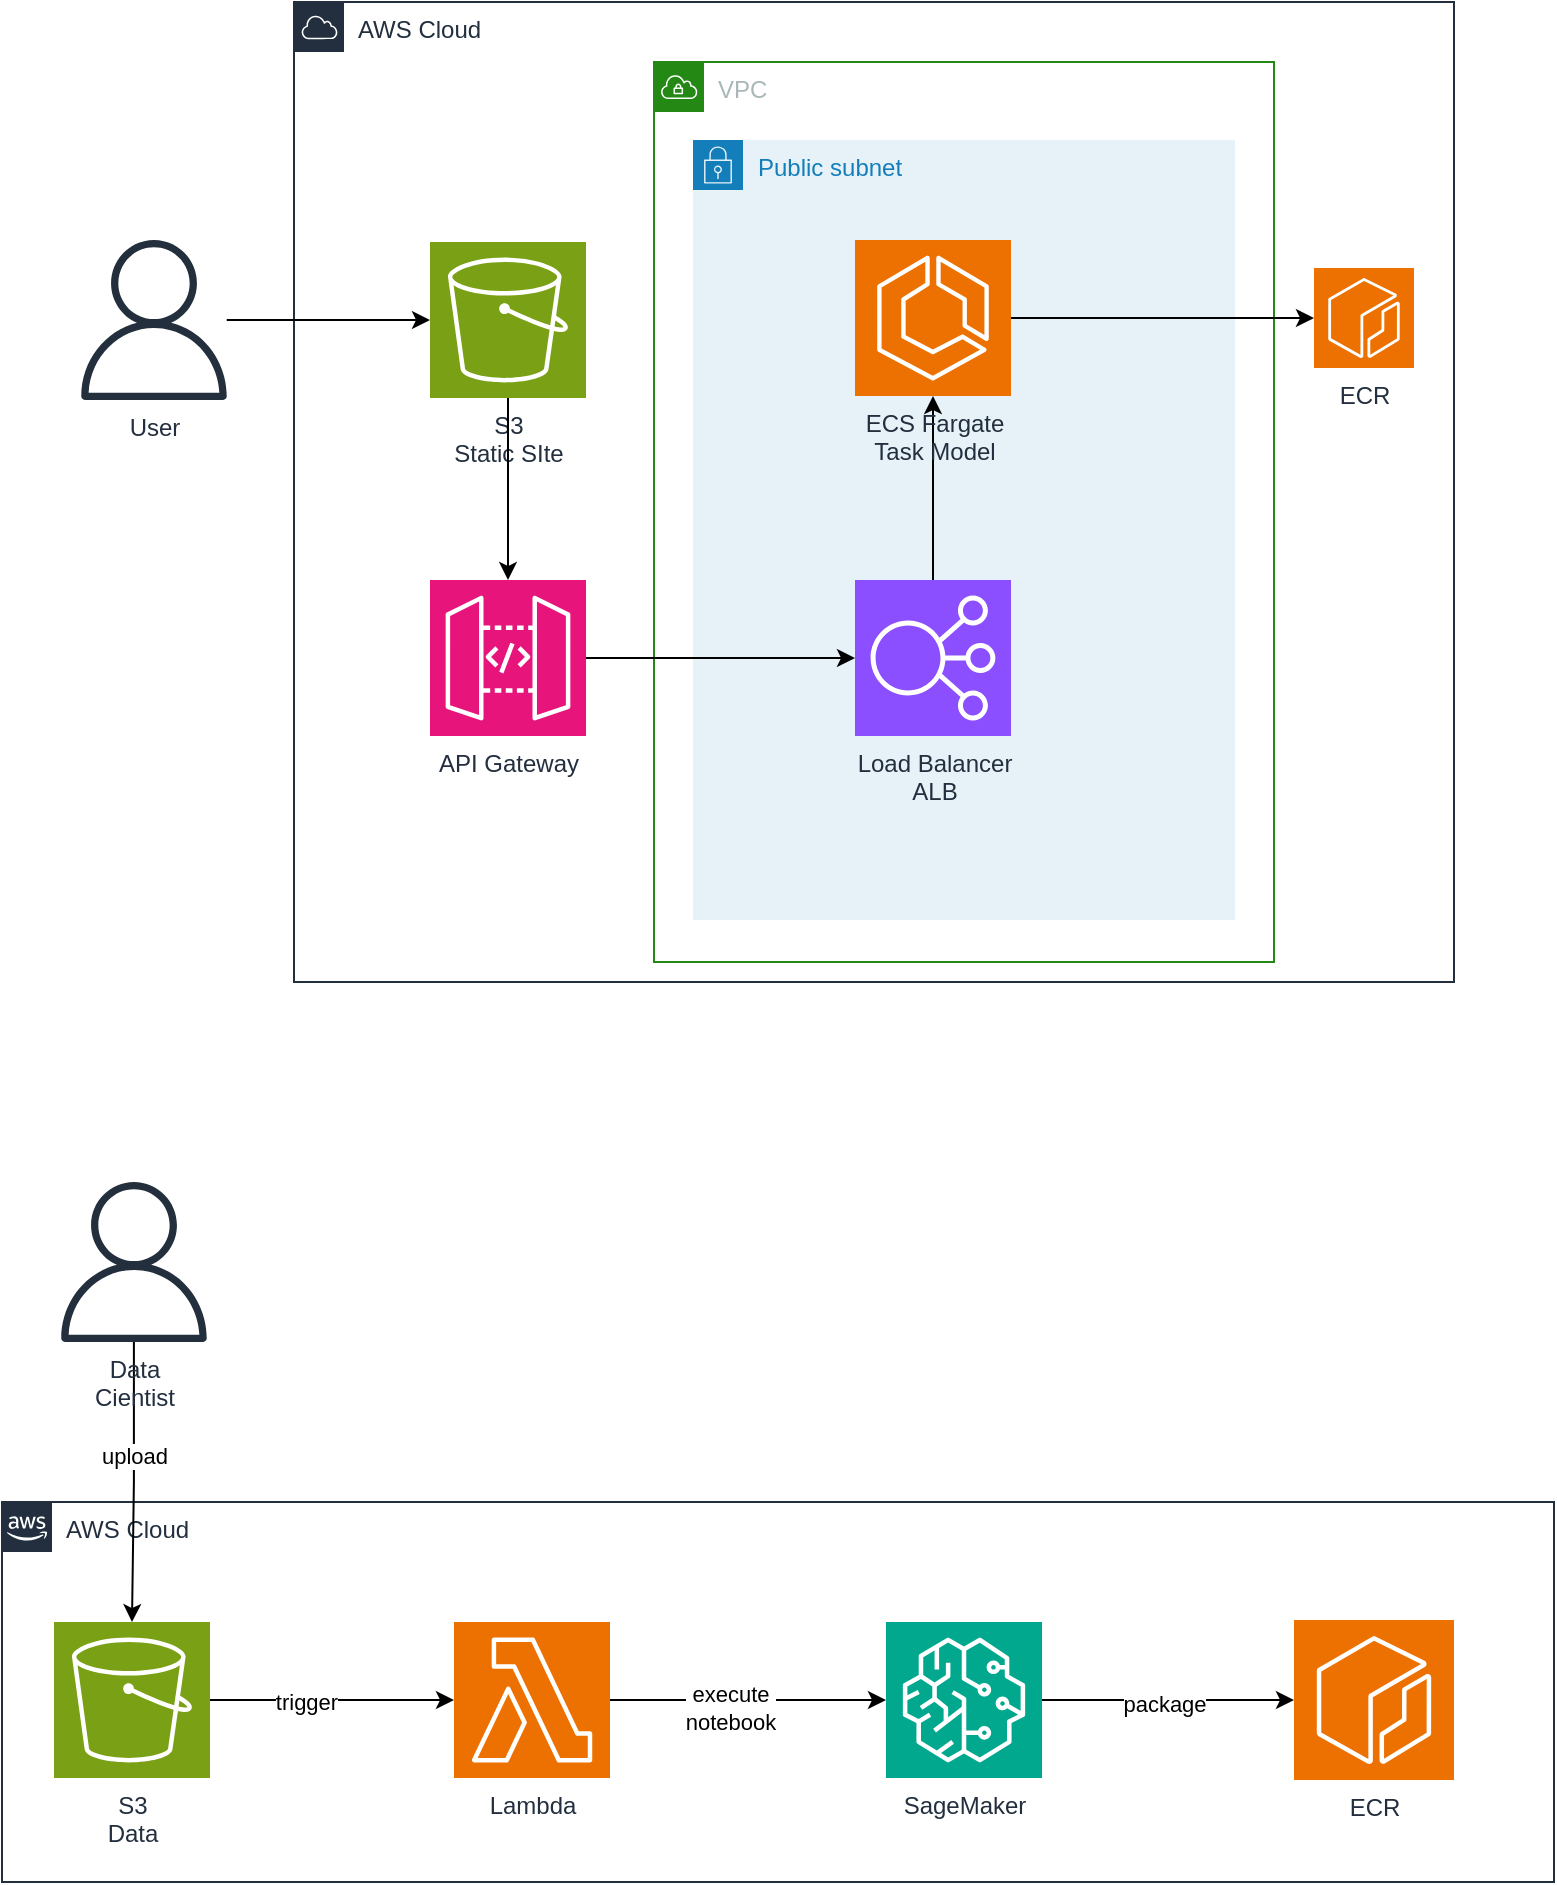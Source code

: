<mxfile version="21.8.0" type="device">
  <diagram name="Página-1" id="wbQcOPw41KErbVmFeMZ-">
    <mxGraphModel dx="1434" dy="803" grid="1" gridSize="10" guides="1" tooltips="1" connect="1" arrows="1" fold="1" page="1" pageScale="1" pageWidth="827" pageHeight="1169" math="0" shadow="0">
      <root>
        <mxCell id="0" />
        <mxCell id="1" parent="0" />
        <mxCell id="VR5Q_aH6WxJPKo7_ZTVi-6" value="AWS Cloud" style="points=[[0,0],[0.25,0],[0.5,0],[0.75,0],[1,0],[1,0.25],[1,0.5],[1,0.75],[1,1],[0.75,1],[0.5,1],[0.25,1],[0,1],[0,0.75],[0,0.5],[0,0.25]];outlineConnect=0;gradientColor=none;html=1;whiteSpace=wrap;fontSize=12;fontStyle=0;container=1;pointerEvents=0;collapsible=0;recursiveResize=0;shape=mxgraph.aws4.group;grIcon=mxgraph.aws4.group_aws_cloud;strokeColor=#232F3E;fillColor=none;verticalAlign=top;align=left;spacingLeft=30;fontColor=#232F3E;dashed=0;" vertex="1" parent="1">
          <mxGeometry x="150" y="160" width="580" height="490" as="geometry" />
        </mxCell>
        <mxCell id="VR5Q_aH6WxJPKo7_ZTVi-3" value="API Gateway" style="sketch=0;points=[[0,0,0],[0.25,0,0],[0.5,0,0],[0.75,0,0],[1,0,0],[0,1,0],[0.25,1,0],[0.5,1,0],[0.75,1,0],[1,1,0],[0,0.25,0],[0,0.5,0],[0,0.75,0],[1,0.25,0],[1,0.5,0],[1,0.75,0]];outlineConnect=0;fontColor=#232F3E;fillColor=#E7157B;strokeColor=#ffffff;dashed=0;verticalLabelPosition=bottom;verticalAlign=top;align=center;html=1;fontSize=12;fontStyle=0;aspect=fixed;shape=mxgraph.aws4.resourceIcon;resIcon=mxgraph.aws4.api_gateway;" vertex="1" parent="VR5Q_aH6WxJPKo7_ZTVi-6">
          <mxGeometry x="68" y="289" width="78" height="78" as="geometry" />
        </mxCell>
        <mxCell id="VR5Q_aH6WxJPKo7_ZTVi-2" value="S3&lt;br&gt;Static SIte" style="sketch=0;points=[[0,0,0],[0.25,0,0],[0.5,0,0],[0.75,0,0],[1,0,0],[0,1,0],[0.25,1,0],[0.5,1,0],[0.75,1,0],[1,1,0],[0,0.25,0],[0,0.5,0],[0,0.75,0],[1,0.25,0],[1,0.5,0],[1,0.75,0]];outlineConnect=0;fontColor=#232F3E;fillColor=#7AA116;strokeColor=#ffffff;dashed=0;verticalLabelPosition=bottom;verticalAlign=top;align=center;html=1;fontSize=12;fontStyle=0;aspect=fixed;shape=mxgraph.aws4.resourceIcon;resIcon=mxgraph.aws4.s3;" vertex="1" parent="VR5Q_aH6WxJPKo7_ZTVi-6">
          <mxGeometry x="68" y="120" width="78" height="78" as="geometry" />
        </mxCell>
        <mxCell id="VR5Q_aH6WxJPKo7_ZTVi-9" style="edgeStyle=orthogonalEdgeStyle;rounded=0;orthogonalLoop=1;jettySize=auto;html=1;entryX=0.5;entryY=0;entryDx=0;entryDy=0;entryPerimeter=0;" edge="1" parent="VR5Q_aH6WxJPKo7_ZTVi-6" source="VR5Q_aH6WxJPKo7_ZTVi-2" target="VR5Q_aH6WxJPKo7_ZTVi-3">
          <mxGeometry relative="1" as="geometry" />
        </mxCell>
        <mxCell id="VR5Q_aH6WxJPKo7_ZTVi-14" value="ECR" style="sketch=0;points=[[0,0,0],[0.25,0,0],[0.5,0,0],[0.75,0,0],[1,0,0],[0,1,0],[0.25,1,0],[0.5,1,0],[0.75,1,0],[1,1,0],[0,0.25,0],[0,0.5,0],[0,0.75,0],[1,0.25,0],[1,0.5,0],[1,0.75,0]];outlineConnect=0;fontColor=#232F3E;fillColor=#ED7100;strokeColor=#ffffff;dashed=0;verticalLabelPosition=bottom;verticalAlign=top;align=center;html=1;fontSize=12;fontStyle=0;aspect=fixed;shape=mxgraph.aws4.resourceIcon;resIcon=mxgraph.aws4.ecr;" vertex="1" parent="VR5Q_aH6WxJPKo7_ZTVi-6">
          <mxGeometry x="510" y="133" width="50" height="50" as="geometry" />
        </mxCell>
        <mxCell id="VR5Q_aH6WxJPKo7_ZTVi-13" value="VPC" style="points=[[0,0],[0.25,0],[0.5,0],[0.75,0],[1,0],[1,0.25],[1,0.5],[1,0.75],[1,1],[0.75,1],[0.5,1],[0.25,1],[0,1],[0,0.75],[0,0.5],[0,0.25]];outlineConnect=0;gradientColor=none;html=1;whiteSpace=wrap;fontSize=12;fontStyle=0;container=1;pointerEvents=0;collapsible=0;recursiveResize=0;shape=mxgraph.aws4.group;grIcon=mxgraph.aws4.group_vpc;strokeColor=#248814;fillColor=none;verticalAlign=top;align=left;spacingLeft=30;fontColor=#AAB7B8;dashed=0;" vertex="1" parent="1">
          <mxGeometry x="330" y="190" width="310" height="450" as="geometry" />
        </mxCell>
        <mxCell id="VR5Q_aH6WxJPKo7_ZTVi-10" value="Public subnet" style="points=[[0,0],[0.25,0],[0.5,0],[0.75,0],[1,0],[1,0.25],[1,0.5],[1,0.75],[1,1],[0.75,1],[0.5,1],[0.25,1],[0,1],[0,0.75],[0,0.5],[0,0.25]];outlineConnect=0;gradientColor=none;html=1;whiteSpace=wrap;fontSize=12;fontStyle=0;container=1;pointerEvents=0;collapsible=0;recursiveResize=0;shape=mxgraph.aws4.group;grIcon=mxgraph.aws4.group_security_group;grStroke=0;strokeColor=#147EBA;fillColor=#E6F2F8;verticalAlign=top;align=left;spacingLeft=30;fontColor=#147EBA;dashed=0;" vertex="1" parent="VR5Q_aH6WxJPKo7_ZTVi-13">
          <mxGeometry x="19.5" y="39" width="271" height="390" as="geometry" />
        </mxCell>
        <mxCell id="VR5Q_aH6WxJPKo7_ZTVi-12" style="edgeStyle=orthogonalEdgeStyle;rounded=0;orthogonalLoop=1;jettySize=auto;html=1;" edge="1" parent="VR5Q_aH6WxJPKo7_ZTVi-10" source="VR5Q_aH6WxJPKo7_ZTVi-4" target="VR5Q_aH6WxJPKo7_ZTVi-5">
          <mxGeometry relative="1" as="geometry" />
        </mxCell>
        <mxCell id="VR5Q_aH6WxJPKo7_ZTVi-4" value="Load Balancer&lt;br&gt;ALB" style="sketch=0;points=[[0,0,0],[0.25,0,0],[0.5,0,0],[0.75,0,0],[1,0,0],[0,1,0],[0.25,1,0],[0.5,1,0],[0.75,1,0],[1,1,0],[0,0.25,0],[0,0.5,0],[0,0.75,0],[1,0.25,0],[1,0.5,0],[1,0.75,0]];outlineConnect=0;fontColor=#232F3E;fillColor=#8C4FFF;strokeColor=#ffffff;dashed=0;verticalLabelPosition=bottom;verticalAlign=top;align=center;html=1;fontSize=12;fontStyle=0;aspect=fixed;shape=mxgraph.aws4.resourceIcon;resIcon=mxgraph.aws4.elastic_load_balancing;" vertex="1" parent="VR5Q_aH6WxJPKo7_ZTVi-10">
          <mxGeometry x="81" y="220" width="78" height="78" as="geometry" />
        </mxCell>
        <mxCell id="VR5Q_aH6WxJPKo7_ZTVi-5" value="ECS Fargate&lt;br&gt;Task Model" style="sketch=0;points=[[0,0,0],[0.25,0,0],[0.5,0,0],[0.75,0,0],[1,0,0],[0,1,0],[0.25,1,0],[0.5,1,0],[0.75,1,0],[1,1,0],[0,0.25,0],[0,0.5,0],[0,0.75,0],[1,0.25,0],[1,0.5,0],[1,0.75,0]];outlineConnect=0;fontColor=#232F3E;fillColor=#ED7100;strokeColor=#ffffff;dashed=0;verticalLabelPosition=bottom;verticalAlign=top;align=center;html=1;fontSize=12;fontStyle=0;aspect=fixed;shape=mxgraph.aws4.resourceIcon;resIcon=mxgraph.aws4.ecs;" vertex="1" parent="VR5Q_aH6WxJPKo7_ZTVi-10">
          <mxGeometry x="81" y="50" width="78" height="78" as="geometry" />
        </mxCell>
        <mxCell id="VR5Q_aH6WxJPKo7_ZTVi-8" style="edgeStyle=orthogonalEdgeStyle;rounded=0;orthogonalLoop=1;jettySize=auto;html=1;" edge="1" parent="1" source="VR5Q_aH6WxJPKo7_ZTVi-1" target="VR5Q_aH6WxJPKo7_ZTVi-2">
          <mxGeometry relative="1" as="geometry" />
        </mxCell>
        <mxCell id="VR5Q_aH6WxJPKo7_ZTVi-1" value="User" style="sketch=0;outlineConnect=0;fontColor=#232F3E;gradientColor=none;fillColor=#232F3D;strokeColor=none;dashed=0;verticalLabelPosition=bottom;verticalAlign=top;align=center;html=1;fontSize=12;fontStyle=0;aspect=fixed;pointerEvents=1;shape=mxgraph.aws4.user;" vertex="1" parent="1">
          <mxGeometry x="40" y="279" width="80" height="80" as="geometry" />
        </mxCell>
        <mxCell id="VR5Q_aH6WxJPKo7_ZTVi-11" style="edgeStyle=orthogonalEdgeStyle;rounded=0;orthogonalLoop=1;jettySize=auto;html=1;" edge="1" parent="1" source="VR5Q_aH6WxJPKo7_ZTVi-3" target="VR5Q_aH6WxJPKo7_ZTVi-4">
          <mxGeometry relative="1" as="geometry" />
        </mxCell>
        <mxCell id="VR5Q_aH6WxJPKo7_ZTVi-15" style="edgeStyle=orthogonalEdgeStyle;rounded=0;orthogonalLoop=1;jettySize=auto;html=1;" edge="1" parent="1" source="VR5Q_aH6WxJPKo7_ZTVi-5" target="VR5Q_aH6WxJPKo7_ZTVi-14">
          <mxGeometry relative="1" as="geometry" />
        </mxCell>
        <mxCell id="VR5Q_aH6WxJPKo7_ZTVi-22" style="edgeStyle=orthogonalEdgeStyle;rounded=0;orthogonalLoop=1;jettySize=auto;html=1;" edge="1" parent="1" source="VR5Q_aH6WxJPKo7_ZTVi-16" target="VR5Q_aH6WxJPKo7_ZTVi-17">
          <mxGeometry relative="1" as="geometry" />
        </mxCell>
        <mxCell id="VR5Q_aH6WxJPKo7_ZTVi-27" value="trigger" style="edgeLabel;html=1;align=center;verticalAlign=middle;resizable=0;points=[];" vertex="1" connectable="0" parent="VR5Q_aH6WxJPKo7_ZTVi-22">
          <mxGeometry x="-0.222" y="-1" relative="1" as="geometry">
            <mxPoint as="offset" />
          </mxGeometry>
        </mxCell>
        <mxCell id="VR5Q_aH6WxJPKo7_ZTVi-16" value="S3&lt;br&gt;Data" style="sketch=0;points=[[0,0,0],[0.25,0,0],[0.5,0,0],[0.75,0,0],[1,0,0],[0,1,0],[0.25,1,0],[0.5,1,0],[0.75,1,0],[1,1,0],[0,0.25,0],[0,0.5,0],[0,0.75,0],[1,0.25,0],[1,0.5,0],[1,0.75,0]];outlineConnect=0;fontColor=#232F3E;fillColor=#7AA116;strokeColor=#ffffff;dashed=0;verticalLabelPosition=bottom;verticalAlign=top;align=center;html=1;fontSize=12;fontStyle=0;aspect=fixed;shape=mxgraph.aws4.resourceIcon;resIcon=mxgraph.aws4.s3;" vertex="1" parent="1">
          <mxGeometry x="30" y="970" width="78" height="78" as="geometry" />
        </mxCell>
        <mxCell id="VR5Q_aH6WxJPKo7_ZTVi-25" style="edgeStyle=orthogonalEdgeStyle;rounded=0;orthogonalLoop=1;jettySize=auto;html=1;" edge="1" parent="1" source="VR5Q_aH6WxJPKo7_ZTVi-17" target="VR5Q_aH6WxJPKo7_ZTVi-19">
          <mxGeometry relative="1" as="geometry" />
        </mxCell>
        <mxCell id="VR5Q_aH6WxJPKo7_ZTVi-28" value="execute&lt;br&gt;notebook" style="edgeLabel;html=1;align=center;verticalAlign=middle;resizable=0;points=[];" vertex="1" connectable="0" parent="VR5Q_aH6WxJPKo7_ZTVi-25">
          <mxGeometry x="-0.13" y="-4" relative="1" as="geometry">
            <mxPoint as="offset" />
          </mxGeometry>
        </mxCell>
        <mxCell id="VR5Q_aH6WxJPKo7_ZTVi-17" value="Lambda" style="sketch=0;points=[[0,0,0],[0.25,0,0],[0.5,0,0],[0.75,0,0],[1,0,0],[0,1,0],[0.25,1,0],[0.5,1,0],[0.75,1,0],[1,1,0],[0,0.25,0],[0,0.5,0],[0,0.75,0],[1,0.25,0],[1,0.5,0],[1,0.75,0]];outlineConnect=0;fontColor=#232F3E;fillColor=#ED7100;strokeColor=#ffffff;dashed=0;verticalLabelPosition=bottom;verticalAlign=top;align=center;html=1;fontSize=12;fontStyle=0;aspect=fixed;shape=mxgraph.aws4.resourceIcon;resIcon=mxgraph.aws4.lambda;" vertex="1" parent="1">
          <mxGeometry x="230" y="970" width="78" height="78" as="geometry" />
        </mxCell>
        <mxCell id="VR5Q_aH6WxJPKo7_ZTVi-26" style="edgeStyle=orthogonalEdgeStyle;rounded=0;orthogonalLoop=1;jettySize=auto;html=1;" edge="1" parent="1" source="VR5Q_aH6WxJPKo7_ZTVi-19" target="VR5Q_aH6WxJPKo7_ZTVi-24">
          <mxGeometry relative="1" as="geometry" />
        </mxCell>
        <mxCell id="VR5Q_aH6WxJPKo7_ZTVi-29" value="package" style="edgeLabel;html=1;align=center;verticalAlign=middle;resizable=0;points=[];" vertex="1" connectable="0" parent="VR5Q_aH6WxJPKo7_ZTVi-26">
          <mxGeometry x="-0.032" y="-2" relative="1" as="geometry">
            <mxPoint as="offset" />
          </mxGeometry>
        </mxCell>
        <mxCell id="VR5Q_aH6WxJPKo7_ZTVi-19" value="SageMaker" style="sketch=0;points=[[0,0,0],[0.25,0,0],[0.5,0,0],[0.75,0,0],[1,0,0],[0,1,0],[0.25,1,0],[0.5,1,0],[0.75,1,0],[1,1,0],[0,0.25,0],[0,0.5,0],[0,0.75,0],[1,0.25,0],[1,0.5,0],[1,0.75,0]];outlineConnect=0;fontColor=#232F3E;fillColor=#01A88D;strokeColor=#ffffff;dashed=0;verticalLabelPosition=bottom;verticalAlign=top;align=center;html=1;fontSize=12;fontStyle=0;aspect=fixed;shape=mxgraph.aws4.resourceIcon;resIcon=mxgraph.aws4.sagemaker;" vertex="1" parent="1">
          <mxGeometry x="446" y="970" width="78" height="78" as="geometry" />
        </mxCell>
        <mxCell id="VR5Q_aH6WxJPKo7_ZTVi-24" value="ECR" style="sketch=0;points=[[0,0,0],[0.25,0,0],[0.5,0,0],[0.75,0,0],[1,0,0],[0,1,0],[0.25,1,0],[0.5,1,0],[0.75,1,0],[1,1,0],[0,0.25,0],[0,0.5,0],[0,0.75,0],[1,0.25,0],[1,0.5,0],[1,0.75,0]];outlineConnect=0;fontColor=#232F3E;fillColor=#ED7100;strokeColor=#ffffff;dashed=0;verticalLabelPosition=bottom;verticalAlign=top;align=center;html=1;fontSize=12;fontStyle=0;aspect=fixed;shape=mxgraph.aws4.resourceIcon;resIcon=mxgraph.aws4.ecr;" vertex="1" parent="1">
          <mxGeometry x="650" y="969" width="80" height="80" as="geometry" />
        </mxCell>
        <mxCell id="VR5Q_aH6WxJPKo7_ZTVi-30" value="AWS Cloud" style="points=[[0,0],[0.25,0],[0.5,0],[0.75,0],[1,0],[1,0.25],[1,0.5],[1,0.75],[1,1],[0.75,1],[0.5,1],[0.25,1],[0,1],[0,0.75],[0,0.5],[0,0.25]];outlineConnect=0;gradientColor=none;html=1;whiteSpace=wrap;fontSize=12;fontStyle=0;container=1;pointerEvents=0;collapsible=0;recursiveResize=0;shape=mxgraph.aws4.group;grIcon=mxgraph.aws4.group_aws_cloud_alt;strokeColor=#232F3E;fillColor=none;verticalAlign=top;align=left;spacingLeft=30;fontColor=#232F3E;dashed=0;" vertex="1" parent="1">
          <mxGeometry x="4" y="910" width="776" height="190" as="geometry" />
        </mxCell>
        <mxCell id="VR5Q_aH6WxJPKo7_ZTVi-33" style="edgeStyle=orthogonalEdgeStyle;rounded=0;orthogonalLoop=1;jettySize=auto;html=1;" edge="1" parent="1" source="VR5Q_aH6WxJPKo7_ZTVi-31" target="VR5Q_aH6WxJPKo7_ZTVi-16">
          <mxGeometry relative="1" as="geometry" />
        </mxCell>
        <mxCell id="VR5Q_aH6WxJPKo7_ZTVi-34" value="upload" style="edgeLabel;html=1;align=center;verticalAlign=middle;resizable=0;points=[];" vertex="1" connectable="0" parent="VR5Q_aH6WxJPKo7_ZTVi-33">
          <mxGeometry x="-0.191" relative="1" as="geometry">
            <mxPoint as="offset" />
          </mxGeometry>
        </mxCell>
        <mxCell id="VR5Q_aH6WxJPKo7_ZTVi-31" value="Data&lt;br&gt;Cientist" style="sketch=0;outlineConnect=0;fontColor=#232F3E;gradientColor=none;fillColor=#232F3D;strokeColor=none;dashed=0;verticalLabelPosition=bottom;verticalAlign=top;align=center;html=1;fontSize=12;fontStyle=0;aspect=fixed;pointerEvents=1;shape=mxgraph.aws4.user;" vertex="1" parent="1">
          <mxGeometry x="30" y="750" width="80" height="80" as="geometry" />
        </mxCell>
      </root>
    </mxGraphModel>
  </diagram>
</mxfile>
